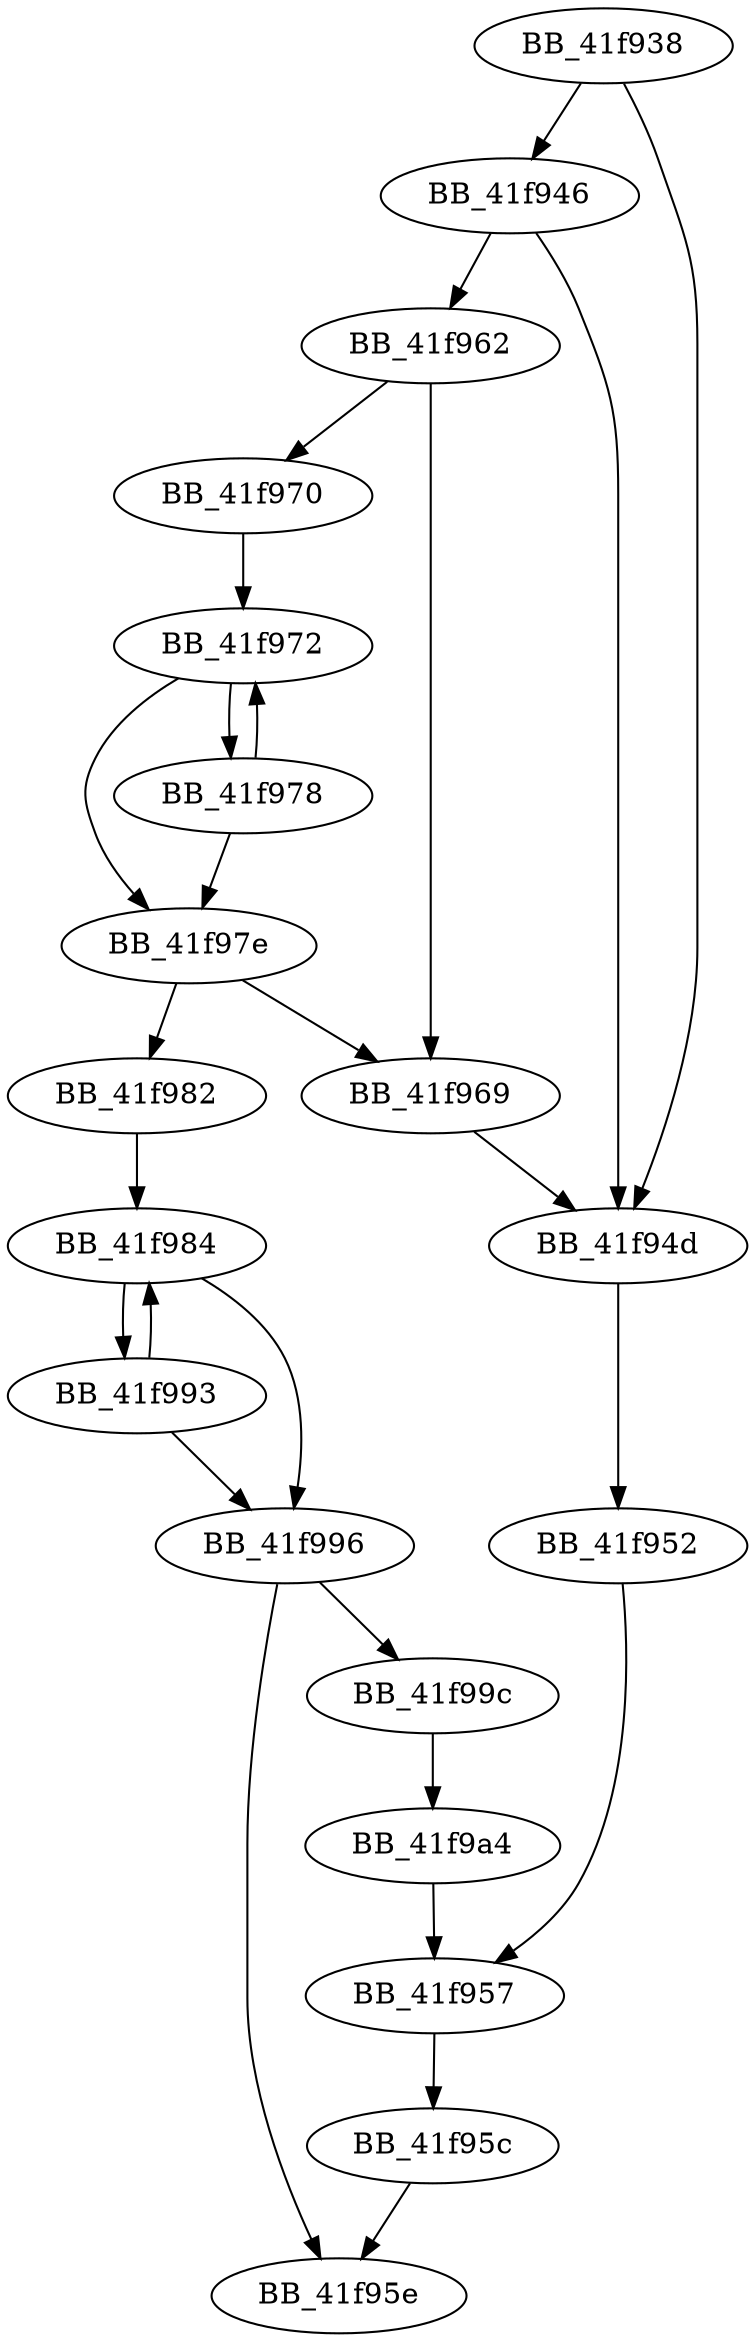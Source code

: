 DiGraph _wcscat_s{
BB_41f938->BB_41f946
BB_41f938->BB_41f94d
BB_41f946->BB_41f94d
BB_41f946->BB_41f962
BB_41f94d->BB_41f952
BB_41f952->BB_41f957
BB_41f957->BB_41f95c
BB_41f95c->BB_41f95e
BB_41f962->BB_41f969
BB_41f962->BB_41f970
BB_41f969->BB_41f94d
BB_41f970->BB_41f972
BB_41f972->BB_41f978
BB_41f972->BB_41f97e
BB_41f978->BB_41f972
BB_41f978->BB_41f97e
BB_41f97e->BB_41f969
BB_41f97e->BB_41f982
BB_41f982->BB_41f984
BB_41f984->BB_41f993
BB_41f984->BB_41f996
BB_41f993->BB_41f984
BB_41f993->BB_41f996
BB_41f996->BB_41f95e
BB_41f996->BB_41f99c
BB_41f99c->BB_41f9a4
BB_41f9a4->BB_41f957
}

